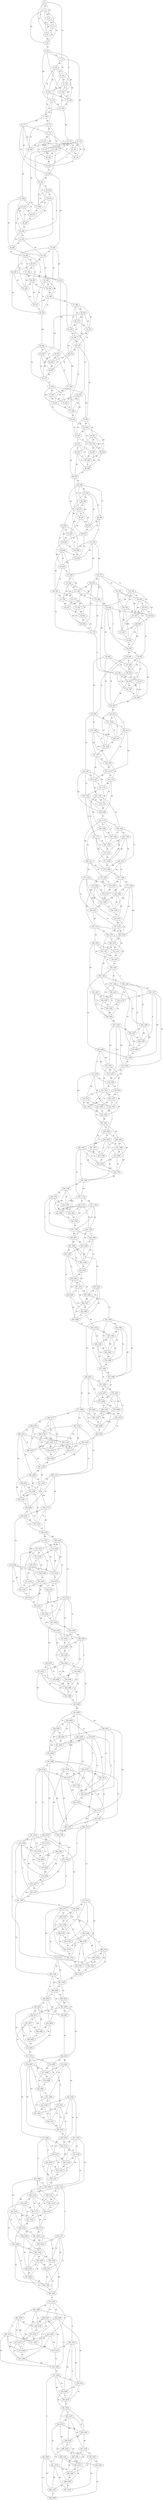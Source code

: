graph {
  0 [label="0_0"];
  1 [label="1_9"];
  2 [label="2_57"];
  3 [label="3_2"];
  4 [label="4_16"];
  5 [label="5_81"];
  6 [label="6_100"];
  7 [label="7_73"];
  8 [label="8_153"];
  9 [label="9_146"];
  10 [label="10_125"];
  11 [label="11_158"];
  12 [label="12_156"];
  13 [label="13_181"];
  14 [label="14_176"];
  15 [label="15_169"];
  16 [label="16_174"];
  17 [label="17_196"];
  18 [label="18_170"];
  19 [label="19_177"];
  20 [label="20_177"];
  21 [label="21_199"];
  22 [label="22_174"];
  23 [label="23_231"];
  24 [label="24_161"];
  25 [label="25_144"];
  26 [label="26_206"];
  27 [label="27_157"];
  28 [label="28_196"];
  29 [label="29_152"];
  30 [label="30_204"];
  31 [label="31_289"];
  32 [label="32_223"];
  33 [label="33_201"];
  34 [label="34_269"];
  35 [label="35_249"];
  36 [label="36_273"];
  37 [label="37_262"];
  38 [label="38_270"];
  39 [label="39_258"];
  40 [label="40_240"];
  41 [label="41_275"];
  42 [label="42_260"];
  43 [label="43_316"];
  44 [label="44_360"];
  45 [label="45_399"];
  46 [label="46_371"];
  47 [label="47_362"];
  48 [label="48_399"];
  49 [label="49_365"];
  50 [label="50_356"];
  51 [label="51_408"];
  52 [label="52_334"];
  53 [label="53_323"];
  54 [label="54_419"];
  55 [label="55_422"];
  56 [label="56_490"];
  57 [label="57_382"];
  58 [label="58_430"];
  59 [label="59_432"];
  60 [label="60_370"];
  61 [label="61_335"];
  62 [label="62_437"];
  63 [label="63_382"];
  64 [label="64_356"];
  65 [label="65_467"];
  66 [label="66_510"];
  67 [label="67_458"];
  68 [label="68_480"];
  69 [label="69_487"];
  70 [label="70_477"];
  71 [label="71_445"];
  72 [label="72_455"];
  73 [label="73_443"];
  74 [label="74_502"];
  75 [label="75_432"];
  76 [label="76_387"];
  77 [label="77_402"];
  78 [label="78_432"];
  79 [label="79_458"];
  80 [label="80_497"];
  81 [label="81_467"];
  82 [label="82_474"];
  83 [label="83_476"];
  84 [label="84_522"];
  85 [label="85_483"];
  86 [label="86_482"];
  87 [label="87_496"];
  88 [label="88_498"];
  89 [label="89_503"];
  90 [label="90_596"];
  91 [label="91_620"];
  92 [label="92_588"];
  93 [label="93_573"];
  94 [label="94_595"];
  95 [label="95_587"];
  96 [label="96_669"];
  97 [label="97_597"];
  98 [label="98_639"];
  99 [label="99_674"];
  100 [label="100_606"];
  101 [label="101_620"];
  102 [label="102_653"];
  103 [label="103_598"];
  104 [label="104_625"];
  105 [label="105_643"];
  106 [label="106_704"];
  107 [label="107_609"];
  108 [label="108_757"];
  109 [label="109_819"];
  110 [label="110_822"];
  111 [label="111_799"];
  112 [label="112_730"];
  113 [label="113_838"];
  114 [label="114_773"];
  115 [label="115_787"];
  116 [label="116_790"];
  117 [label="117_821"];
  118 [label="118_815"];
  119 [label="119_821"];
  120 [label="120_852"];
  121 [label="121_776"];
  122 [label="122_785"];
  123 [label="123_843"];
  124 [label="124_840"];
  125 [label="125_832"];
  126 [label="126_795"];
  127 [label="127_827"];
  128 [label="128_841"];
  129 [label="129_850"];
  130 [label="130_883"];
  131 [label="131_841"];
  132 [label="132_842"];
  133 [label="133_903"];
  134 [label="134_852"];
  135 [label="135_849"];
  136 [label="136_818"];
  137 [label="137_860"];
  138 [label="138_833"];
  139 [label="139_817"];
  140 [label="140_797"];
  141 [label="141_805"];
  142 [label="142_853"];
  143 [label="143_901"];
  144 [label="144_1013"];
  145 [label="145_1065"];
  146 [label="146_1047"];
  147 [label="147_1020"];
  148 [label="148_1017"];
  149 [label="149_1017"];
  150 [label="150_1028"];
  151 [label="151_1077"];
  152 [label="152_1047"];
  153 [label="153_1110"];
  154 [label="154_1135"];
  155 [label="155_1105"];
  156 [label="156_1126"];
  157 [label="157_1110"];
  158 [label="158_1102"];
  159 [label="159_1141"];
  160 [label="160_1096"];
  161 [label="161_1117"];
  162 [label="162_1173"];
  163 [label="163_1184"];
  164 [label="164_1226"];
  165 [label="165_1190"];
  166 [label="166_1191"];
  167 [label="167_1186"];
  168 [label="168_1211"];
  169 [label="169_1182"];
  170 [label="170_1131"];
  171 [label="171_1206"];
  172 [label="172_1166"];
  173 [label="173_1168"];
  174 [label="174_1242"];
  175 [label="175_1335"];
  176 [label="176_1289"];
  177 [label="177_1190"];
  178 [label="178_1242"];
  179 [label="179_1197"];
  180 [label="180_1202"];
  181 [label="181_1245"];
  182 [label="182_1276"];
  183 [label="183_1237"];
  184 [label="184_1307"];
  185 [label="185_1314"];
  186 [label="186_1325"];
  187 [label="187_1214"];
  188 [label="188_1236"];
  189 [label="189_1279"];
  190 [label="190_1279"];
  191 [label="191_1547"];
  192 [label="192_1321"];
  193 [label="193_1315"];
  194 [label="194_1301"];
  195 [label="195_1320"];
  196 [label="196_1323"];
  197 [label="197_1384"];
  198 [label="198_1322"];
  199 [label="199_1343"];
  200 [label="200_1404"];
  201 [label="201_1377"];
  202 [label="202_1389"];
  203 [label="203_1374"];
  204 [label="204_1395"];
  205 [label="205_1352"];
  206 [label="206_1604"];
  207 [label="207_1449"];
  208 [label="208_1397"];
  209 [label="209_1385"];
  210 [label="210_1400"];
  211 [label="211_1405"];
  212 [label="212_1436"];
  213 [label="213_1475"];
  214 [label="214_1472"];
  215 [label="215_1457"];
  216 [label="216_1506"];
  217 [label="217_1533"];
  218 [label="218_1535"];
  219 [label="219_1513"];
  220 [label="220_1557"];
  221 [label="221_1561"];
  222 [label="222_1553"];
  223 [label="223_1608"];
  224 [label="224_1595"];
  225 [label="225_1647"];
  226 [label="226_1609"];
  227 [label="227_1677"];
  228 [label="228_1650"];
  229 [label="229_1685"];
  230 [label="230_1704"];
  231 [label="231_1668"];
  232 [label="232_1692"];
  233 [label="233_1694"];
  234 [label="234_1681"];
  235 [label="235_1701"];
  236 [label="236_1699"];
  237 [label="237_1714"];
  238 [label="238_1769"];
  239 [label="239_1814"];
  240 [label="240_1723"];
  241 [label="241_1782"];
  242 [label="242_1793"];
  243 [label="243_1802"];
  244 [label="244_1806"];
  245 [label="245_1790"];
  246 [label="246_1799"];
  247 [label="247_1795"];
  248 [label="248_1807"];
  249 [label="249_1806"];
  250 [label="250_1829"];
  251 [label="251_1850"];
  252 [label="252_1849"];
  253 [label="253_1848"];
  254 [label="254_1839"];
  255 [label="255_1932"];
  256 [label="256_1860"];
  257 [label="257_1872"];
  258 [label="258_1860"];
  259 [label="259_1892"];
  260 [label="260_1927"];
  261 [label="261_1904"];
  262 [label="262_1889"];
  263 [label="263_1900"];
  264 [label="264_1916"];
  265 [label="265_2001"];
  266 [label="266_1963"];
  267 [label="267_1983"];
  268 [label="268_1944"];
  269 [label="269_1982"];
  270 [label="270_1998"];
  271 [label="271_1959"];
  272 [label="272_1996"];
  273 [label="273_1995"];
  274 [label="274_2057"];
  275 [label="275_2081"];
  276 [label="276_2044"];
  277 [label="277_2088"];
  278 [label="278_2098"];
  279 [label="279_2089"];
  280 [label="280_2146"];
  281 [label="281_2074"];
  282 [label="282_2123"];
  283 [label="283_2085"];
  284 [label="284_2093"];
  285 [label="285_2114"];
  286 [label="286_2131"];
  287 [label="287_2123"];
  288 [label="288_2199"];
  289 [label="289_2214"];
  290 [label="290_2128"];
  291 [label="291_2156"];
  292 [label="292_2144"];
  293 [label="293_2163"];
  294 [label="294_2171"];
  295 [label="295_2156"];
  296 [label="296_2183"];
  297 [label="297_2182"];
  298 [label="298_2133"];
  299 [label="299_2220"];
  300 [label="300_2209"];
  301 [label="301_2181"];
  302 [label="302_2186"];
  303 [label="303_2205"];
  304 [label="304_2173"];
  305 [label="305_2209"];
  306 [label="306_2201"];
  307 [label="307_2237"];
  308 [label="308_2219"];
  309 [label="309_2285"];
  310 [label="310_2280"];
  311 [label="311_2317"];
  312 [label="312_2321"];
  313 [label="313_2345"];
  314 [label="314_2321"];
  315 [label="315_2333"];
  316 [label="316_2370"];
  317 [label="317_2350"];
  318 [label="318_2337"];
  319 [label="319_2350"];
  320 [label="320_2326"];
  321 [label="321_2322"];
  322 [label="322_2316"];
  323 [label="323_2313"];
  324 [label="324_2332"];
  325 [label="325_2332"];
  326 [label="326_2352"];
  327 [label="327_2360"];
  328 [label="328_2394"];
  329 [label="329_2476"];
  330 [label="330_2397"];
  331 [label="331_2391"];
  332 [label="332_2450"];
  333 [label="333_2446"];
  334 [label="334_2436"];
  335 [label="335_2444"];
  336 [label="336_2456"];
  337 [label="337_2513"];
  338 [label="338_2490"];
  339 [label="339_2494"];
  340 [label="340_2469"];
  341 [label="341_2488"];
  342 [label="342_2508"];
  343 [label="343_2562"];
  344 [label="344_2652"];
  345 [label="345_2677"];
  346 [label="346_2609"];
  347 [label="347_2730"];
  348 [label="348_2631"];
  349 [label="349_2594"];
  350 [label="350_2651"];
  351 [label="351_2642"];
  352 [label="352_2664"];
  353 [label="353_2695"];
  354 [label="354_2718"];
  355 [label="355_2714"];
  356 [label="356_2717"];
  357 [label="357_2706"];
  358 [label="358_2630"];
  359 [label="359_2673"];
  360 [label="360_2700"];
  361 [label="361_2714"];
  362 [label="362_2761"];
  363 [label="363_2783"];
  364 [label="364_2749"];
  365 [label="365_2735"];
  366 [label="366_2784"];
  367 [label="367_2749"];
  368 [label="368_2774"];
  369 [label="369_2728"];
  370 [label="370_2785"];
  371 [label="371_2751"];
  372 [label="372_2732"];
  373 [label="373_2772"];
  374 [label="374_2738"];
  375 [label="375_2779"];
  376 [label="376_2808"];
  377 [label="377_2822"];
  378 [label="378_2824"];
  379 [label="379_2817"];
  380 [label="380_2787"];
  381 [label="381_2787"];
  382 [label="382_2826"];
  383 [label="383_2799"];
  384 [label="384_2760"];
  385 [label="385_2792"];
  386 [label="386_2765"];
  387 [label="387_2799"];
  388 [label="388_2766"];
  389 [label="389_2755"];
  390 [label="390_2755"];
  391 [label="391_2770"];
  392 [label="392_2775"];
  393 [label="393_2783"];
  394 [label="394_2762"];
  395 [label="395_2784"];
  396 [label="396_2756"];
  397 [label="397_2795"];
  398 [label="398_2858"];
  399 [label="399_2834"];
  400 [label="400_2878"];
  401 [label="401_2897"];
  402 [label="402_2859"];
  403 [label="403_2921"];
  404 [label="404_2907"];
  405 [label="405_2972"];
  406 [label="406_2911"];
  407 [label="407_2977"];
  408 [label="408_2909"];
  409 [label="409_2903"];
  410 [label="410_2943"];
  411 [label="411_2974"];
  412 [label="412_3041"];
  413 [label="413_3061"];
  414 [label="414_2995"];
  415 [label="415_3001"];
  416 [label="416_2987"];
  417 [label="417_2989"];
  418 [label="418_2998"];
  419 [label="419_2992"];
  420 [label="420_3091"];
  421 [label="421_3000"];
  422 [label="422_3038"];
  423 [label="423_3042"];
  424 [label="424_3017"];
  425 [label="425_3076"];
  426 [label="426_3052"];
  427 [label="427_3159"];
  428 [label="428_3070"];
  429 [label="429_3133"];
  430 [label="430_3078"];
  431 [label="431_3138"];
  432 [label="432_3069"];
  433 [label="433_3144"];
  434 [label="434_3120"];
  435 [label="435_3135"];
  436 [label="436_3106"];
  437 [label="437_3124"];
  438 [label="438_3120"];
  439 [label="439_3127"];
  440 [label="440_3121"];
  441 [label="441_3162"];
  442 [label="442_3116"];
  443 [label="443_3152"];
  444 [label="444_3167"];
  445 [label="445_3173"];
  446 [label="446_3172"];
  447 [label="447_3214"];
  448 [label="448_3218"];
  449 [label="449_3189"];
  450 [label="450_3199"];
  451 [label="451_3210"];
  452 [label="452_3164"];
  453 [label="453_3186"];
  454 [label="454_3184"];
  455 [label="455_3200"];
  456 [label="456_3230"];
  457 [label="457_3242"];
  458 [label="458_3152"];
  459 [label="459_3182"];
  460 [label="460_3222"];
  461 [label="461_3230"];
  462 [label="462_3268"];
  463 [label="463_3267"];
  464 [label="464_3273"];
  465 [label="465_3309"];
  466 [label="466_3293"];
  467 [label="467_3315"];
  468 [label="468_3297"];
  469 [label="469_3278"];
  470 [label="470_3318"];
  471 [label="471_3293"];
  472 [label="472_3271"];
  473 [label="473_3298"];
  474 [label="474_3290"];
  475 [label="475_3314"];
  476 [label="476_3369"];
  477 [label="477_3364"];
  478 [label="478_3314"];
  479 [label="479_3288"];
  480 [label="480_3279"];
  481 [label="481_3293"];
  482 [label="482_3365"];
  483 [label="483_3310"];
  484 [label="484_3310"];
  485 [label="485_3326"];
  486 [label="486_3356"];
  487 [label="487_3349"];
  488 [label="488_3356"];
  489 [label="489_3332"];
  490 [label="490_3382"];
  491 [label="491_3378"];
  492 [label="492_3361"];
  493 [label="493_3370"];
  494 [label="494_3362"];
  495 [label="495_3408"];
  496 [label="496_3396"];
  497 [label="497_3418"];
  498 [label="498_3432"];
  499 [label="499_3395"];
  0 -- 1 [label="20"];
  0 -- 3 [label="2"];
  0 -- 7 [label="73"];
  0 -- 4 [label="61"];
  0 -- 2 [label="83"];
  1 -- 3 [label="7"];
  1 -- 4 [label="28"];
  1 -- 2 [label="48"];
  1 -- 5 [label="81"];
  2 -- 3 [label="89"];
  2 -- 5 [label="79"];
  2 -- 4 [label="48"];
  3 -- 5 [label="84"];
  3 -- 4 [label="14"];
  4 -- 5 [label="20"];
  5 -- 6 [label="19"];
  6 -- 13 [label="85"];
  6 -- 11 [label="6"];
  6 -- 12 [label="4"];
  6 -- 7 [label="79"];
  7 -- 10 [label="52"];
  7 -- 8 [label="80"];
  7 -- 9 [label="73"];
  8 -- 9 [label="32"];
  8 -- 13 [label="28"];
  8 -- 12 [label="85"];
  8 -- 14 [label="30"];
  9 -- 14 [label="30"];
  9 -- 15 [label="50"];
  9 -- 11 [label="89"];
  10 -- 26 [label="99"];
  10 -- 25 [label="19"];
  10 -- 27 [label="32"];
  10 -- 24 [label="36"];
  11 -- 13 [label="52"];
  11 -- 12 [label="18"];
  11 -- 15 [label="60"];
  12 -- 16 [label="18"];
  12 -- 15 [label="13"];
  13 -- 17 [label="32"];
  13 -- 15 [label="92"];
  14 -- 16 [label="81"];
  14 -- 17 [label="99"];
  14 -- 19 [label="1"];
  15 -- 16 [label="16"];
  16 -- 17 [label="22"];
  16 -- 18 [label="65"];
  17 -- 19 [label="81"];
  17 -- 20 [label="99"];
  18 -- 24 [label="33"];
  18 -- 25 [label="32"];
  18 -- 27 [label="13"];
  18 -- 21 [label="29"];
  19 -- 22 [label="61"];
  19 -- 26 [label="57"];
  19 -- 28 [label="19"];
  20 -- 26 [label="29"];
  20 -- 29 [label="25"];
  20 -- 22 [label="3"];
  20 -- 30 [label="35"];
  21 -- 33 [label="2"];
  21 -- 30 [label="5"];
  21 -- 28 [label="61"];
  21 -- 32 [label="24"];
  22 -- 24 [label="13"];
  22 -- 27 [label="80"];
  22 -- 23 [label="96"];
  23 -- 25 [label="87"];
  23 -- 26 [label="65"];
  23 -- 28 [label="87"];
  23 -- 27 [label="96"];
  24 -- 25 [label="81"];
  24 -- 29 [label="17"];
  25 -- 29 [label="8"];
  26 -- 31 [label="65"];
  27 -- 28 [label="59"];
  28 -- 29 [label="86"];
  29 -- 30 [label="74"];
  30 -- 34 [label="65"];
  30 -- 33 [label="96"];
  31 -- 42 [label="94"];
  31 -- 39 [label="28"];
  31 -- 37 [label="76"];
  31 -- 38 [label="82"];
  32 -- 39 [label="75"];
  32 -- 38 [label="80"];
  32 -- 41 [label="91"];
  32 -- 40 [label="17"];
  33 -- 37 [label="61"];
  33 -- 35 [label="78"];
  33 -- 36 [label="72"];
  34 -- 50 [label="87"];
  34 -- 53 [label="54"];
  34 -- 43 [label="47"];
  34 -- 52 [label="65"];
  35 -- 40 [label="9"];
  35 -- 38 [label="21"];
  35 -- 36 [label="62"];
  35 -- 37 [label="32"];
  36 -- 39 [label="92"];
  36 -- 41 [label="2"];
  36 -- 37 [label="67"];
  37 -- 38 [label="82"];
  38 -- 39 [label="76"];
  39 -- 40 [label="18"];
  40 -- 42 [label="20"];
  40 -- 41 [label="52"];
  41 -- 43 [label="64"];
  41 -- 42 [label="53"];
  42 -- 43 [label="1"];
  42 -- 44 [label="9"];
  43 -- 45 [label="83"];
  43 -- 46 [label="94"];
  44 -- 46 [label="67"];
  44 -- 50 [label="4"];
  44 -- 47 [label="73"];
  44 -- 49 [label="91"];
  45 -- 51 [label="86"];
  45 -- 55 [label="74"];
  45 -- 50 [label="61"];
  45 -- 54 [label="70"];
  46 -- 49 [label="6"];
  46 -- 47 [label="84"];
  46 -- 48 [label="15"];
  47 -- 52 [label="68"];
  47 -- 53 [label="39"];
  47 -- 48 [label="69"];
  48 -- 50 [label="93"];
  48 -- 53 [label="76"];
  48 -- 54 [label="42"];
  49 -- 52 [label="99"];
  49 -- 53 [label="42"];
  49 -- 55 [label="64"];
  50 -- 51 [label="81"];
  51 -- 57 [label="26"];
  51 -- 55 [label="18"];
  51 -- 54 [label="97"];
  52 -- 61 [label="1"];
  52 -- 59 [label="98"];
  53 -- 54 [label="96"];
  54 -- 55 [label="3"];
  55 -- 56 [label="68"];
  56 -- 70 [label="32"];
  56 -- 67 [label="44"];
  56 -- 68 [label="27"];
  56 -- 71 [label="88"];
  57 -- 61 [label="47"];
  57 -- 60 [label="79"];
  57 -- 62 [label="91"];
  57 -- 58 [label="48"];
  58 -- 60 [label="60"];
  58 -- 62 [label="39"];
  58 -- 67 [label="28"];
  58 -- 66 [label="84"];
  59 -- 69 [label="55"];
  59 -- 70 [label="80"];
  59 -- 71 [label="21"];
  59 -- 68 [label="49"];
  60 -- 63 [label="12"];
  60 -- 62 [label="67"];
  60 -- 61 [label="35"];
  61 -- 63 [label="85"];
  61 -- 64 [label="21"];
  62 -- 65 [label="30"];
  62 -- 63 [label="26"];
  63 -- 66 [label="90"];
  63 -- 65 [label="88"];
  64 -- 75 [label="80"];
  64 -- 76 [label="31"];
  64 -- 78 [label="80"];
  64 -- 77 [label="46"];
  65 -- 75 [label="57"];
  65 -- 74 [label="63"];
  65 -- 66 [label="50"];
  66 -- 69 [label="80"];
  66 -- 68 [label="67"];
  67 -- 68 [label="22"];
  67 -- 70 [label="19"];
  67 -- 69 [label="68"];
  68 -- 69 [label="46"];
  69 -- 70 [label="86"];
  70 -- 72 [label="79"];
  71 -- 76 [label="98"];
  71 -- 73 [label="56"];
  71 -- 77 [label="43"];
  72 -- 76 [label="68"];
  72 -- 73 [label="65"];
  72 -- 75 [label="77"];
  72 -- 74 [label="64"];
  73 -- 78 [label="32"];
  73 -- 75 [label="60"];
  73 -- 76 [label="56"];
  74 -- 81 [label="55"];
  74 -- 80 [label="86"];
  74 -- 79 [label="44"];
  75 -- 77 [label="30"];
  76 -- 77 [label="80"];
  77 -- 78 [label="30"];
  78 -- 79 [label="26"];
  78 -- 81 [label="35"];
  79 -- 83 [label="18"];
  79 -- 84 [label="64"];
  79 -- 81 [label="52"];
  80 -- 86 [label="49"];
  80 -- 85 [label="14"];
  80 -- 84 [label="75"];
  80 -- 83 [label="55"];
  81 -- 83 [label="75"];
  81 -- 82 [label="7"];
  82 -- 85 [label="9"];
  82 -- 86 [label="8"];
  82 -- 87 [label="22"];
  82 -- 89 [label="29"];
  83 -- 86 [label="95"];
  83 -- 84 [label="100"];
  84 -- 87 [label="58"];
  84 -- 88 [label="59"];
  85 -- 88 [label="73"];
  85 -- 87 [label="13"];
  85 -- 89 [label="45"];
  86 -- 87 [label="99"];
  86 -- 88 [label="56"];
  87 -- 88 [label="2"];
  88 -- 89 [label="74"];
  89 -- 90 [label="93"];
  89 -- 93 [label="70"];
  90 -- 91 [label="80"];
  90 -- 92 [label="10"];
  90 -- 95 [label="84"];
  90 -- 96 [label="73"];
  91 -- 98 [label="53"];
  91 -- 99 [label="89"];
  91 -- 96 [label="74"];
  91 -- 92 [label="32"];
  92 -- 93 [label="15"];
  92 -- 94 [label="7"];
  92 -- 95 [label="86"];
  93 -- 98 [label="66"];
  93 -- 95 [label="14"];
  93 -- 97 [label="24"];
  94 -- 100 [label="11"];
  94 -- 102 [label="84"];
  94 -- 103 [label="3"];
  94 -- 97 [label="64"];
  95 -- 97 [label="48"];
  95 -- 98 [label="100"];
  96 -- 99 [label="65"];
  96 -- 98 [label="82"];
  96 -- 101 [label="3"];
  97 -- 103 [label="19"];
  97 -- 102 [label="61"];
  98 -- 99 [label="35"];
  99 -- 104 [label="74"];
  99 -- 102 [label="36"];
  100 -- 107 [label="3"];
  100 -- 105 [label="37"];
  100 -- 106 [label="98"];
  100 -- 104 [label="19"];
  101 -- 107 [label="93"];
  101 -- 104 [label="80"];
  101 -- 103 [label="22"];
  101 -- 108 [label="85"];
  102 -- 103 [label="55"];
  102 -- 105 [label="64"];
  103 -- 104 [label="49"];
  104 -- 105 [label="70"];
  105 -- 106 [label="70"];
  105 -- 107 [label="8"];
  106 -- 121 [label="72"];
  106 -- 112 [label="26"];
  106 -- 114 [label="69"];
  107 -- 110 [label="75"];
  107 -- 111 [label="80"];
  108 -- 113 [label="96"];
  108 -- 115 [label="30"];
  108 -- 109 [label="84"];
  108 -- 116 [label="33"];
  109 -- 122 [label="56"];
  109 -- 118 [label="4"];
  109 -- 111 [label="52"];
  109 -- 120 [label="26"];
  110 -- 112 [label="92"];
  110 -- 113 [label="52"];
  110 -- 111 [label="87"];
  110 -- 114 [label="80"];
  111 -- 112 [label="69"];
  111 -- 113 [label="30"];
  112 -- 118 [label="85"];
  112 -- 117 [label="91"];
  113 -- 123 [label="22"];
  113 -- 121 [label="62"];
  114 -- 117 [label="55"];
  114 -- 119 [label="78"];
  114 -- 118 [label="77"];
  115 -- 124 [label="53"];
  115 -- 126 [label="8"];
  115 -- 131 [label="54"];
  115 -- 127 [label="40"];
  116 -- 117 [label="82"];
  116 -- 126 [label="54"];
  116 -- 125 [label="97"];
  116 -- 124 [label="78"];
  117 -- 120 [label="72"];
  117 -- 119 [label="60"];
  118 -- 119 [label="6"];
  118 -- 120 [label="60"];
  119 -- 121 [label="60"];
  119 -- 120 [label="93"];
  120 -- 121 [label="76"];
  121 -- 122 [label="9"];
  122 -- 139 [label="63"];
  122 -- 136 [label="100"];
  122 -- 140 [label="12"];
  123 -- 130 [label="49"];
  123 -- 128 [label="54"];
  123 -- 133 [label="41"];
  123 -- 132 [label="1"];
  124 -- 128 [label="87"];
  124 -- 127 [label="65"];
  124 -- 125 [label="8"];
  125 -- 127 [label="5"];
  125 -- 128 [label="75"];
  125 -- 129 [label="34"];
  126 -- 128 [label="46"];
  126 -- 131 [label="90"];
  126 -- 132 [label="80"];
  127 -- 131 [label="69"];
  127 -- 134 [label="25"];
  128 -- 129 [label="9"];
  129 -- 131 [label="16"];
  129 -- 132 [label="40"];
  129 -- 133 [label="68"];
  130 -- 137 [label="77"];
  130 -- 138 [label="50"];
  130 -- 142 [label="81"];
  130 -- 143 [label="80"];
  131 -- 132 [label="1"];
  132 -- 133 [label="83"];
  133 -- 134 [label="51"];
  133 -- 135 [label="39"];
  134 -- 138 [label="90"];
  134 -- 137 [label="8"];
  134 -- 136 [label="21"];
  135 -- 143 [label="32"];
  135 -- 137 [label="9"];
  135 -- 141 [label="44"];
  135 -- 142 [label="39"];
  136 -- 140 [label="81"];
  136 -- 141 [label="13"];
  136 -- 142 [label="50"];
  137 -- 139 [label="73"];
  137 -- 138 [label="38"];
  138 -- 140 [label="36"];
  138 -- 139 [label="15"];
  139 -- 140 [label="29"];
  139 -- 141 [label="12"];
  140 -- 141 [label="8"];
  141 -- 142 [label="48"];
  142 -- 144 [label="90"];
  143 -- 147 [label="54"];
  143 -- 145 [label="61"];
  143 -- 146 [label="43"];
  144 -- 147 [label="81"];
  144 -- 148 [label="4"];
  144 -- 150 [label="15"];
  144 -- 149 [label="4"];
  145 -- 151 [label="32"];
  145 -- 149 [label="85"];
  145 -- 150 [label="79"];
  145 -- 152 [label="100"];
  146 -- 155 [label="58"];
  146 -- 160 [label="49"];
  146 -- 157 [label="80"];
  146 -- 158 [label="72"];
  147 -- 149 [label="57"];
  147 -- 148 [label="3"];
  147 -- 150 [label="66"];
  148 -- 149 [label="71"];
  148 -- 152 [label="30"];
  148 -- 153 [label="93"];
  149 -- 150 [label="52"];
  150 -- 151 [label="49"];
  151 -- 155 [label="62"];
  151 -- 153 [label="17"];
  151 -- 152 [label="14"];
  152 -- 153 [label="94"];
  152 -- 154 [label="52"];
  153 -- 154 [label="25"];
  153 -- 155 [label="43"];
  154 -- 159 [label="78"];
  154 -- 157 [label="98"];
  154 -- 160 [label="64"];
  155 -- 156 [label="52"];
  155 -- 157 [label="5"];
  156 -- 159 [label="46"];
  156 -- 163 [label="92"];
  156 -- 161 [label="9"];
  156 -- 164 [label="69"];
  157 -- 158 [label="31"];
  157 -- 159 [label="67"];
  158 -- 160 [label="6"];
  158 -- 159 [label="39"];
  158 -- 161 [label="15"];
  159 -- 160 [label="45"];
  160 -- 162 [label="77"];
  161 -- 171 [label="89"];
  161 -- 169 [label="87"];
  161 -- 170 [label="14"];
  162 -- 168 [label="92"];
  162 -- 164 [label="71"];
  162 -- 167 [label="13"];
  162 -- 163 [label="11"];
  163 -- 167 [label="13"];
  163 -- 165 [label="40"];
  163 -- 166 [label="73"];
  164 -- 168 [label="23"];
  164 -- 167 [label="88"];
  164 -- 169 [label="92"];
  165 -- 170 [label="59"];
  165 -- 166 [label="78"];
  165 -- 171 [label="46"];
  165 -- 169 [label="41"];
  166 -- 173 [label="23"];
  166 -- 174 [label="99"];
  166 -- 172 [label="68"];
  167 -- 169 [label="1"];
  167 -- 171 [label="64"];
  168 -- 174 [label="76"];
  168 -- 172 [label="45"];
  168 -- 175 [label="86"];
  169 -- 170 [label="51"];
  170 -- 172 [label="35"];
  170 -- 171 [label="93"];
  171 -- 172 [label="65"];
  172 -- 173 [label="2"];
  173 -- 179 [label="29"];
  173 -- 178 [label="94"];
  173 -- 177 [label="22"];
  174 -- 176 [label="38"];
  174 -- 178 [label="5"];
  174 -- 179 [label="45"];
  175 -- 183 [label="82"];
  175 -- 178 [label="92"];
  175 -- 184 [label="91"];
  175 -- 181 [label="68"];
  176 -- 179 [label="92"];
  176 -- 184 [label="43"];
  176 -- 182 [label="33"];
  176 -- 185 [label="97"];
  177 -- 182 [label="86"];
  177 -- 180 [label="12"];
  177 -- 188 [label="46"];
  177 -- 187 [label="24"];
  178 -- 179 [label="88"];
  178 -- 180 [label="40"];
  179 -- 181 [label="48"];
  180 -- 181 [label="50"];
  180 -- 182 [label="83"];
  180 -- 183 [label="66"];
  181 -- 182 [label="14"];
  181 -- 184 [label="63"];
  182 -- 183 [label="78"];
  183 -- 188 [label="31"];
  183 -- 187 [label="23"];
  184 -- 185 [label="85"];
  184 -- 187 [label="93"];
  185 -- 189 [label="35"];
  185 -- 188 [label="91"];
  185 -- 186 [label="76"];
  186 -- 192 [label="4"];
  186 -- 193 [label="52"];
  186 -- 194 [label="62"];
  186 -- 191 [label="85"];
  187 -- 188 [label="84"];
  187 -- 189 [label="65"];
  188 -- 190 [label="43"];
  189 -- 192 [label="51"];
  189 -- 190 [label="27"];
  189 -- 193 [label="36"];
  190 -- 193 [label="90"];
  190 -- 192 [label="42"];
  190 -- 194 [label="22"];
  191 -- 205 [label="74"];
  191 -- 204 [label="34"];
  191 -- 206 [label="57"];
  191 -- 203 [label="60"];
  192 -- 195 [label="24"];
  192 -- 194 [label="68"];
  193 -- 196 [label="58"];
  193 -- 194 [label="56"];
  194 -- 195 [label="19"];
  195 -- 198 [label="2"];
  195 -- 196 [label="3"];
  195 -- 197 [label="64"];
  196 -- 198 [label="23"];
  196 -- 200 [label="81"];
  196 -- 199 [label="20"];
  197 -- 209 [label="18"];
  197 -- 204 [label="40"];
  197 -- 210 [label="55"];
  197 -- 199 [label="77"];
  198 -- 203 [label="52"];
  198 -- 202 [label="67"];
  198 -- 201 [label="55"];
  199 -- 202 [label="51"];
  199 -- 204 [label="52"];
  199 -- 205 [label="9"];
  200 -- 214 [label="68"];
  200 -- 215 [label="53"];
  200 -- 213 [label="71"];
  200 -- 211 [label="1"];
  201 -- 211 [label="69"];
  201 -- 212 [label="59"];
  201 -- 209 [label="8"];
  201 -- 203 [label="59"];
  202 -- 210 [label="58"];
  202 -- 209 [label="86"];
  202 -- 208 [label="9"];
  203 -- 205 [label="63"];
  203 -- 206 [label="52"];
  204 -- 205 [label="16"];
  204 -- 206 [label="23"];
  205 -- 206 [label="49"];
  206 -- 207 [label="69"];
  207 -- 215 [label="42"];
  207 -- 208 [label="52"];
  207 -- 212 [label="84"];
  207 -- 214 [label="87"];
  208 -- 209 [label="12"];
  208 -- 211 [label="13"];
  208 -- 210 [label="54"];
  209 -- 210 [label="15"];
  210 -- 211 [label="52"];
  211 -- 212 [label="42"];
  212 -- 215 [label="84"];
  212 -- 216 [label="80"];
  213 -- 221 [label="86"];
  213 -- 222 [label="98"];
  213 -- 219 [label="38"];
  213 -- 216 [label="31"];
  214 -- 215 [label="60"];
  214 -- 218 [label="63"];
  214 -- 217 [label="61"];
  215 -- 216 [label="98"];
  216 -- 217 [label="38"];
  216 -- 218 [label="76"];
  217 -- 220 [label="60"];
  217 -- 221 [label="28"];
  217 -- 219 [label="24"];
  218 -- 220 [label="38"];
  218 -- 222 [label="20"];
  218 -- 221 [label="27"];
  219 -- 221 [label="55"];
  219 -- 223 [label="95"];
  219 -- 222 [label="40"];
  220 -- 223 [label="54"];
  220 -- 222 [label="4"];
  220 -- 224 [label="38"];
  221 -- 224 [label="60"];
  222 -- 224 [label="46"];
  223 -- 225 [label="39"];
  223 -- 226 [label="1"];
  223 -- 224 [label="47"];
  224 -- 225 [label="98"];
  225 -- 226 [label="76"];
  225 -- 228 [label="94"];
  225 -- 227 [label="30"];
  226 -- 227 [label="77"];
  226 -- 228 [label="41"];
  226 -- 229 [label="76"];
  227 -- 234 [label="4"];
  227 -- 233 [label="97"];
  227 -- 235 [label="92"];
  228 -- 233 [label="81"];
  228 -- 231 [label="18"];
  228 -- 232 [label="84"];
  229 -- 231 [label="25"];
  229 -- 232 [label="8"];
  229 -- 233 [label="9"];
  229 -- 230 [label="49"];
  230 -- 237 [label="10"];
  230 -- 233 [label="92"];
  230 -- 236 [label="17"];
  230 -- 234 [label="23"];
  231 -- 236 [label="31"];
  231 -- 232 [label="24"];
  231 -- 235 [label="98"];
  232 -- 235 [label="16"];
  232 -- 234 [label="35"];
  233 -- 234 [label="97"];
  234 -- 235 [label="20"];
  235 -- 236 [label="98"];
  236 -- 238 [label="70"];
  236 -- 237 [label="94"];
  237 -- 240 [label="9"];
  237 -- 241 [label="68"];
  237 -- 242 [label="79"];
  238 -- 244 [label="66"];
  238 -- 242 [label="57"];
  238 -- 243 [label="43"];
  238 -- 239 [label="50"];
  239 -- 242 [label="41"];
  239 -- 248 [label="7"];
  239 -- 247 [label="23"];
  239 -- 243 [label="31"];
  240 -- 243 [label="79"];
  240 -- 244 [label="89"];
  240 -- 245 [label="90"];
  240 -- 246 [label="76"];
  241 -- 247 [label="13"];
  241 -- 244 [label="55"];
  241 -- 246 [label="81"];
  241 -- 245 [label="8"];
  242 -- 243 [label="97"];
  242 -- 244 [label="91"];
  243 -- 245 [label="29"];
  244 -- 245 [label="16"];
  245 -- 247 [label="74"];
  246 -- 250 [label="56"];
  246 -- 248 [label="8"];
  246 -- 249 [label="7"];
  247 -- 248 [label="83"];
  247 -- 249 [label="57"];
  248 -- 250 [label="22"];
  248 -- 251 [label="98"];
  249 -- 253 [label="80"];
  249 -- 250 [label="23"];
  249 -- 254 [label="33"];
  250 -- 253 [label="19"];
  250 -- 252 [label="71"];
  251 -- 255 [label="80"];
  251 -- 252 [label="92"];
  251 -- 253 [label="2"];
  251 -- 254 [label="74"];
  252 -- 253 [label="1"];
  252 -- 256 [label="11"];
  252 -- 258 [label="11"];
  253 -- 254 [label="21"];
  254 -- 256 [label="60"];
  254 -- 257 [label="59"];
  255 -- 263 [label="40"];
  255 -- 260 [label="41"];
  255 -- 262 [label="46"];
  255 -- 259 [label="40"];
  256 -- 259 [label="81"];
  256 -- 258 [label="44"];
  256 -- 257 [label="30"];
  257 -- 259 [label="20"];
  257 -- 258 [label="12"];
  257 -- 260 [label="69"];
  258 -- 262 [label="29"];
  258 -- 263 [label="40"];
  259 -- 261 [label="12"];
  259 -- 260 [label="80"];
  260 -- 263 [label="64"];
  260 -- 262 [label="38"];
  261 -- 272 [label="92"];
  261 -- 265 [label="97"];
  261 -- 266 [label="59"];
  261 -- 269 [label="78"];
  262 -- 264 [label="99"];
  262 -- 263 [label="71"];
  263 -- 264 [label="16"];
  264 -- 267 [label="67"];
  264 -- 271 [label="65"];
  264 -- 268 [label="28"];
  265 -- 277 [label="87"];
  265 -- 278 [label="97"];
  265 -- 273 [label="40"];
  265 -- 276 [label="43"];
  266 -- 270 [label="51"];
  266 -- 267 [label="48"];
  266 -- 272 [label="85"];
  266 -- 269 [label="35"];
  267 -- 268 [label="44"];
  267 -- 270 [label="40"];
  267 -- 269 [label="95"];
  268 -- 271 [label="15"];
  268 -- 269 [label="86"];
  268 -- 270 [label="54"];
  269 -- 270 [label="94"];
  270 -- 271 [label="82"];
  271 -- 273 [label="14"];
  271 -- 272 [label="39"];
  272 -- 274 [label="90"];
  272 -- 273 [label="85"];
  273 -- 274 [label="90"];
  273 -- 275 [label="86"];
  274 -- 276 [label="13"];
  274 -- 279 [label="4"];
  274 -- 278 [label="89"];
  275 -- 278 [label="40"];
  275 -- 279 [label="90"];
  275 -- 280 [label="74"];
  275 -- 281 [label="71"];
  276 -- 283 [label="54"];
  276 -- 281 [label="30"];
  276 -- 282 [label="79"];
  277 -- 282 [label="71"];
  277 -- 286 [label="43"];
  277 -- 287 [label="35"];
  277 -- 284 [label="5"];
  278 -- 279 [label="35"];
  278 -- 280 [label="53"];
  279 -- 281 [label="90"];
  279 -- 282 [label="40"];
  280 -- 283 [label="86"];
  280 -- 282 [label="23"];
  280 -- 284 [label="81"];
  281 -- 283 [label="11"];
  281 -- 284 [label="42"];
  282 -- 283 [label="34"];
  283 -- 284 [label="5"];
  284 -- 285 [label="21"];
  285 -- 298 [label="79"];
  285 -- 297 [label="68"];
  285 -- 292 [label="71"];
  285 -- 296 [label="92"];
  286 -- 292 [label="23"];
  286 -- 288 [label="95"];
  286 -- 291 [label="25"];
  286 -- 290 [label="12"];
  287 -- 290 [label="5"];
  287 -- 298 [label="10"];
  287 -- 294 [label="69"];
  287 -- 293 [label="99"];
  288 -- 289 [label="26"];
  288 -- 296 [label="16"];
  288 -- 294 [label="59"];
  288 -- 291 [label="57"];
  289 -- 296 [label="31"];
  289 -- 299 [label="36"];
  289 -- 300 [label="40"];
  289 -- 293 [label="56"];
  290 -- 293 [label="56"];
  290 -- 292 [label="16"];
  290 -- 295 [label="28"];
  291 -- 294 [label="21"];
  291 -- 292 [label="80"];
  291 -- 296 [label="27"];
  292 -- 295 [label="52"];
  293 -- 294 [label="88"];
  293 -- 295 [label="7"];
  294 -- 295 [label="15"];
  295 -- 297 [label="58"];
  296 -- 297 [label="39"];
  297 -- 301 [label="87"];
  297 -- 300 [label="88"];
  298 -- 301 [label="48"];
  298 -- 305 [label="97"];
  298 -- 304 [label="40"];
  299 -- 302 [label="42"];
  299 -- 305 [label="65"];
  299 -- 304 [label="100"];
  299 -- 303 [label="15"];
  300 -- 303 [label="90"];
  300 -- 301 [label="28"];
  300 -- 302 [label="95"];
  301 -- 303 [label="24"];
  301 -- 302 [label="5"];
  302 -- 303 [label="56"];
  302 -- 307 [label="67"];
  303 -- 305 [label="4"];
  304 -- 307 [label="79"];
  304 -- 306 [label="28"];
  304 -- 308 [label="46"];
  305 -- 307 [label="33"];
  305 -- 306 [label="33"];
  306 -- 308 [label="65"];
  306 -- 307 [label="62"];
  306 -- 310 [label="79"];
  307 -- 308 [label="18"];
  308 -- 311 [label="98"];
  308 -- 309 [label="66"];
  309 -- 313 [label="60"];
  309 -- 312 [label="36"];
  309 -- 314 [label="36"];
  309 -- 315 [label="48"];
  310 -- 323 [label="33"];
  310 -- 319 [label="89"];
  310 -- 315 [label="81"];
  310 -- 322 [label="36"];
  311 -- 318 [label="89"];
  311 -- 313 [label="96"];
  311 -- 315 [label="45"];
  311 -- 317 [label="89"];
  312 -- 317 [label="47"];
  312 -- 322 [label="78"];
  312 -- 321 [label="1"];
  312 -- 319 [label="71"];
  313 -- 316 [label="61"];
  313 -- 317 [label="5"];
  313 -- 315 [label="96"];
  314 -- 330 [label="76"];
  314 -- 325 [label="47"];
  314 -- 327 [label="73"];
  314 -- 331 [label="70"];
  315 -- 316 [label="71"];
  316 -- 324 [label="91"];
  316 -- 326 [label="36"];
  316 -- 323 [label="57"];
  317 -- 318 [label="4"];
  317 -- 319 [label="46"];
  318 -- 321 [label="15"];
  318 -- 320 [label="71"];
  318 -- 319 [label="47"];
  319 -- 320 [label="24"];
  320 -- 325 [label="65"];
  320 -- 324 [label="17"];
  320 -- 322 [label="10"];
  321 -- 323 [label="83"];
  321 -- 322 [label="41"];
  321 -- 324 [label="10"];
  322 -- 323 [label="74"];
  323 -- 325 [label="19"];
  324 -- 327 [label="32"];
  324 -- 326 [label="28"];
  325 -- 328 [label="89"];
  325 -- 326 [label="20"];
  326 -- 328 [label="58"];
  326 -- 327 [label="8"];
  327 -- 329 [label="82"];
  327 -- 330 [label="54"];
  328 -- 332 [label="71"];
  328 -- 331 [label="3"];
  328 -- 334 [label="86"];
  329 -- 338 [label="14"];
  329 -- 339 [label="70"];
  329 -- 337 [label="41"];
  329 -- 340 [label="7"];
  330 -- 331 [label="38"];
  330 -- 333 [label="49"];
  330 -- 332 [label="78"];
  331 -- 333 [label="78"];
  331 -- 334 [label="45"];
  332 -- 338 [label="79"];
  332 -- 333 [label="55"];
  332 -- 335 [label="6"];
  333 -- 334 [label="28"];
  333 -- 336 [label="17"];
  334 -- 335 [label="8"];
  334 -- 336 [label="20"];
  335 -- 340 [label="25"];
  335 -- 339 [label="50"];
  335 -- 341 [label="44"];
  336 -- 337 [label="88"];
  336 -- 342 [label="52"];
  336 -- 339 [label="84"];
  337 -- 342 [label="95"];
  337 -- 339 [label="81"];
  337 -- 341 [label="25"];
  338 -- 341 [label="40"];
  338 -- 342 [label="96"];
  338 -- 340 [label="82"];
  339 -- 340 [label="65"];
  340 -- 341 [label="70"];
  341 -- 342 [label="51"];
  342 -- 343 [label="54"];
  343 -- 344 [label="90"];
  343 -- 346 [label="47"];
  343 -- 348 [label="90"];
  343 -- 349 [label="32"];
  344 -- 350 [label="80"];
  344 -- 349 [label="70"];
  344 -- 347 [label="78"];
  344 -- 345 [label="25"];
  345 -- 359 [label="57"];
  345 -- 358 [label="71"];
  345 -- 355 [label="37"];
  345 -- 351 [label="90"];
  346 -- 351 [label="33"];
  346 -- 358 [label="21"];
  346 -- 352 [label="55"];
  346 -- 357 [label="97"];
  347 -- 356 [label="56"];
  347 -- 364 [label="88"];
  347 -- 362 [label="49"];
  347 -- 363 [label="54"];
  348 -- 350 [label="6"];
  348 -- 361 [label="62"];
  348 -- 358 [label="1"];
  348 -- 359 [label="21"];
  349 -- 351 [label="62"];
  349 -- 350 [label="57"];
  349 -- 352 [label="86"];
  350 -- 351 [label="81"];
  350 -- 352 [label="68"];
  351 -- 352 [label="37"];
  352 -- 353 [label="31"];
  353 -- 354 [label="23"];
  353 -- 364 [label="54"];
  353 -- 357 [label="28"];
  353 -- 365 [label="40"];
  354 -- 369 [label="10"];
  354 -- 367 [label="31"];
  354 -- 363 [label="82"];
  354 -- 356 [label="45"];
  355 -- 356 [label="3"];
  355 -- 357 [label="34"];
  355 -- 362 [label="75"];
  355 -- 359 [label="85"];
  356 -- 360 [label="100"];
  356 -- 357 [label="23"];
  357 -- 358 [label="94"];
  358 -- 360 [label="70"];
  359 -- 361 [label="53"];
  359 -- 360 [label="77"];
  360 -- 364 [label="51"];
  360 -- 361 [label="42"];
  361 -- 362 [label="47"];
  361 -- 363 [label="69"];
  362 -- 363 [label="57"];
  362 -- 365 [label="43"];
  363 -- 364 [label="59"];
  364 -- 366 [label="96"];
  365 -- 369 [label="79"];
  365 -- 374 [label="3"];
  365 -- 371 [label="16"];
  366 -- 376 [label="31"];
  366 -- 377 [label="71"];
  366 -- 378 [label="83"];
  366 -- 374 [label="46"];
  367 -- 368 [label="25"];
  367 -- 376 [label="59"];
  367 -- 375 [label="30"];
  367 -- 370 [label="55"];
  368 -- 391 [label="44"];
  368 -- 393 [label="9"];
  368 -- 392 [label="26"];
  368 -- 385 [label="41"];
  369 -- 372 [label="4"];
  369 -- 373 [label="44"];
  369 -- 374 [label="63"];
  370 -- 375 [label="6"];
  370 -- 381 [label="2"];
  370 -- 378 [label="39"];
  370 -- 380 [label="2"];
  371 -- 382 [label="96"];
  371 -- 386 [label="63"];
  371 -- 389 [label="4"];
  371 -- 390 [label="4"];
  372 -- 383 [label="89"];
  372 -- 394 [label="30"];
  372 -- 397 [label="63"];
  372 -- 396 [label="24"];
  373 -- 379 [label="86"];
  373 -- 376 [label="73"];
  373 -- 377 [label="50"];
  373 -- 375 [label="93"];
  374 -- 380 [label="74"];
  374 -- 379 [label="79"];
  375 -- 377 [label="84"];
  375 -- 376 [label="49"];
  376 -- 377 [label="57"];
  377 -- 378 [label="65"];
  378 -- 380 [label="73"];
  378 -- 379 [label="88"];
  379 -- 380 [label="76"];
  379 -- 381 [label="88"];
  380 -- 381 [label="45"];
  381 -- 383 [label="87"];
  381 -- 382 [label="71"];
  382 -- 387 [label="79"];
  382 -- 385 [label="91"];
  382 -- 384 [label="66"];
  383 -- 400 [label="57"];
  383 -- 397 [label="4"];
  383 -- 398 [label="64"];
  384 -- 388 [label="41"];
  384 -- 390 [label="5"];
  384 -- 392 [label="15"];
  384 -- 393 [label="82"];
  385 -- 389 [label="37"];
  385 -- 387 [label="57"];
  385 -- 386 [label="8"];
  386 -- 395 [label="2"];
  386 -- 391 [label="6"];
  386 -- 394 [label="3"];
  387 -- 389 [label="66"];
  387 -- 392 [label="24"];
  387 -- 390 [label="93"];
  388 -- 394 [label="98"];
  388 -- 395 [label="18"];
  388 -- 393 [label="82"];
  388 -- 396 [label="10"];
  389 -- 391 [label="81"];
  389 -- 390 [label="59"];
  390 -- 391 [label="15"];
  391 -- 392 [label="43"];
  392 -- 395 [label="47"];
  393 -- 395 [label="42"];
  393 -- 394 [label="82"];
  394 -- 396 [label="51"];
  395 -- 396 [label="60"];
  396 -- 397 [label="80"];
  397 -- 399 [label="39"];
  397 -- 398 [label="82"];
  398 -- 400 [label="71"];
  398 -- 399 [label="24"];
  398 -- 401 [label="20"];
  399 -- 402 [label="25"];
  399 -- 404 [label="73"];
  399 -- 401 [label="95"];
  400 -- 403 [label="43"];
  400 -- 404 [label="69"];
  400 -- 402 [label="85"];
  401 -- 404 [label="58"];
  401 -- 405 [label="82"];
  401 -- 406 [label="77"];
  402 -- 409 [label="44"];
  402 -- 410 [label="85"];
  402 -- 408 [label="50"];
  403 -- 406 [label="96"];
  403 -- 410 [label="24"];
  403 -- 404 [label="96"];
  403 -- 408 [label="96"];
  404 -- 405 [label="65"];
  405 -- 412 [label="69"];
  405 -- 414 [label="23"];
  405 -- 413 [label="89"];
  406 -- 407 [label="34"];
  406 -- 408 [label="88"];
  406 -- 409 [label="8"];
  407 -- 410 [label="44"];
  407 -- 408 [label="95"];
  407 -- 409 [label="74"];
  407 -- 411 [label="37"];
  408 -- 409 [label="23"];
  409 -- 410 [label="40"];
  410 -- 411 [label="30"];
  411 -- 414 [label="81"];
  411 -- 418 [label="67"];
  411 -- 416 [label="13"];
  412 -- 418 [label="98"];
  412 -- 421 [label="38"];
  412 -- 417 [label="97"];
  412 -- 420 [label="50"];
  413 -- 432 [label="8"];
  413 -- 429 [label="82"];
  413 -- 428 [label="79"];
  413 -- 430 [label="17"];
  414 -- 417 [label="62"];
  414 -- 418 [label="15"];
  414 -- 415 [label="6"];
  415 -- 426 [label="51"];
  415 -- 424 [label="16"];
  415 -- 425 [label="75"];
  415 -- 423 [label="94"];
  416 -- 419 [label="5"];
  416 -- 423 [label="64"];
  416 -- 417 [label="2"];
  416 -- 425 [label="95"];
  417 -- 419 [label="46"];
  417 -- 418 [label="95"];
  418 -- 419 [label="6"];
  419 -- 422 [label="46"];
  419 -- 421 [label="8"];
  420 -- 422 [label="79"];
  420 -- 427 [label="91"];
  420 -- 425 [label="30"];
  420 -- 426 [label="45"];
  421 -- 423 [label="97"];
  421 -- 422 [label="37"];
  421 -- 424 [label="79"];
  422 -- 423 [label="20"];
  422 -- 424 [label="93"];
  423 -- 424 [label="25"];
  424 -- 425 [label="95"];
  425 -- 426 [label="92"];
  426 -- 429 [label="81"];
  426 -- 428 [label="18"];
  427 -- 437 [label="92"];
  427 -- 433 [label="28"];
  427 -- 429 [label="88"];
  427 -- 431 [label="21"];
  428 -- 433 [label="39"];
  428 -- 434 [label="39"];
  428 -- 435 [label="17"];
  429 -- 430 [label="65"];
  429 -- 431 [label="14"];
  430 -- 436 [label="51"];
  430 -- 434 [label="42"];
  430 -- 435 [label="57"];
  431 -- 434 [label="56"];
  431 -- 436 [label="32"];
  431 -- 433 [label="45"];
  432 -- 440 [label="52"];
  432 -- 441 [label="93"];
  432 -- 436 [label="37"];
  432 -- 442 [label="47"];
  433 -- 435 [label="9"];
  433 -- 434 [label="87"];
  434 -- 435 [label="25"];
  435 -- 436 [label="65"];
  436 -- 438 [label="14"];
  437 -- 439 [label="3"];
  437 -- 440 [label="32"];
  437 -- 441 [label="58"];
  437 -- 442 [label="8"];
  438 -- 443 [label="55"];
  438 -- 444 [label="47"];
  438 -- 442 [label="27"];
  438 -- 445 [label="53"];
  439 -- 454 [label="57"];
  439 -- 452 [label="37"];
  439 -- 458 [label="25"];
  439 -- 459 [label="73"];
  440 -- 445 [label="69"];
  440 -- 443 [label="31"];
  440 -- 442 [label="88"];
  441 -- 447 [label="53"];
  441 -- 448 [label="56"];
  441 -- 450 [label="37"];
  442 -- 443 [label="43"];
  443 -- 446 [label="20"];
  443 -- 447 [label="66"];
  444 -- 445 [label="64"];
  444 -- 447 [label="61"];
  444 -- 449 [label="54"];
  444 -- 448 [label="65"];
  445 -- 447 [label="41"];
  445 -- 446 [label="62"];
  446 -- 452 [label="13"];
  446 -- 449 [label="91"];
  446 -- 451 [label="93"];
  447 -- 448 [label="66"];
  448 -- 451 [label="73"];
  448 -- 450 [label="77"];
  449 -- 456 [label="39"];
  449 -- 452 [label="25"];
  449 -- 455 [label="65"];
  450 -- 453 [label="59"];
  450 -- 457 [label="43"];
  450 -- 459 [label="51"];
  451 -- 454 [label="83"];
  451 -- 456 [label="24"];
  451 -- 452 [label="46"];
  452 -- 453 [label="22"];
  453 -- 454 [label="25"];
  453 -- 455 [label="35"];
  453 -- 456 [label="3"];
  454 -- 460 [label="69"];
  454 -- 458 [label="44"];
  455 -- 457 [label="94"];
  455 -- 456 [label="30"];
  455 -- 458 [label="48"];
  456 -- 457 [label="63"];
  457 -- 460 [label="46"];
  457 -- 459 [label="89"];
  458 -- 459 [label="30"];
  458 -- 460 [label="72"];
  459 -- 460 [label="22"];
  460 -- 461 [label="8"];
  461 -- 466 [label="63"];
  461 -- 468 [label="67"];
  461 -- 462 [label="38"];
  461 -- 463 [label="37"];
  462 -- 469 [label="10"];
  462 -- 470 [label="65"];
  462 -- 465 [label="41"];
  462 -- 464 [label="5"];
  463 -- 472 [label="4"];
  463 -- 471 [label="26"];
  463 -- 474 [label="60"];
  463 -- 475 [label="96"];
  464 -- 475 [label="41"];
  464 -- 478 [label="87"];
  464 -- 479 [label="92"];
  464 -- 480 [label="6"];
  465 -- 471 [label="80"];
  465 -- 469 [label="60"];
  465 -- 472 [label="67"];
  465 -- 467 [label="6"];
  466 -- 469 [label="70"];
  466 -- 473 [label="72"];
  466 -- 478 [label="49"];
  466 -- 476 [label="77"];
  467 -- 476 [label="54"];
  467 -- 471 [label="75"];
  467 -- 474 [label="96"];
  467 -- 473 [label="48"];
  468 -- 469 [label="90"];
  468 -- 470 [label="64"];
  468 -- 475 [label="96"];
  468 -- 473 [label="48"];
  469 -- 470 [label="55"];
  470 -- 472 [label="47"];
  470 -- 471 [label="86"];
  471 -- 475 [label="32"];
  472 -- 473 [label="27"];
  472 -- 474 [label="19"];
  473 -- 474 [label="97"];
  474 -- 476 [label="62"];
  475 -- 476 [label="78"];
  476 -- 477 [label="35"];
  477 -- 479 [label="81"];
  477 -- 478 [label="35"];
  477 -- 482 [label="1"];
  477 -- 480 [label="85"];
  478 -- 480 [label="35"];
  478 -- 479 [label="70"];
  479 -- 481 [label="62"];
  479 -- 480 [label="9"];
  480 -- 481 [label="14"];
  481 -- 485 [label="73"];
  481 -- 484 [label="17"];
  481 -- 483 [label="17"];
  482 -- 491 [label="13"];
  482 -- 499 [label="30"];
  482 -- 498 [label="97"];
  483 -- 484 [label="96"];
  483 -- 487 [label="39"];
  483 -- 485 [label="87"];
  483 -- 486 [label="46"];
  484 -- 488 [label="46"];
  484 -- 485 [label="16"];
  484 -- 489 [label="22"];
  485 -- 487 [label="89"];
  485 -- 486 [label="59"];
  486 -- 489 [label="43"];
  486 -- 490 [label="39"];
  486 -- 488 [label="31"];
  487 -- 490 [label="33"];
  487 -- 492 [label="12"];
  487 -- 493 [label="59"];
  488 -- 492 [label="93"];
  488 -- 490 [label="32"];
  488 -- 491 [label="39"];
  489 -- 496 [label="74"];
  489 -- 493 [label="38"];
  489 -- 494 [label="30"];
  490 -- 495 [label="67"];
  490 -- 493 [label="64"];
  491 -- 495 [label="97"];
  491 -- 498 [label="56"];
  491 -- 497 [label="40"];
  492 -- 495 [label="47"];
  492 -- 497 [label="83"];
  492 -- 494 [label="30"];
  493 -- 496 [label="26"];
  493 -- 495 [label="95"];
  494 -- 499 [label="41"];
  495 -- 496 [label="84"];
  496 -- 498 [label="41"];
  496 -- 497 [label="81"];
  498 -- 499 [label="37"];
}